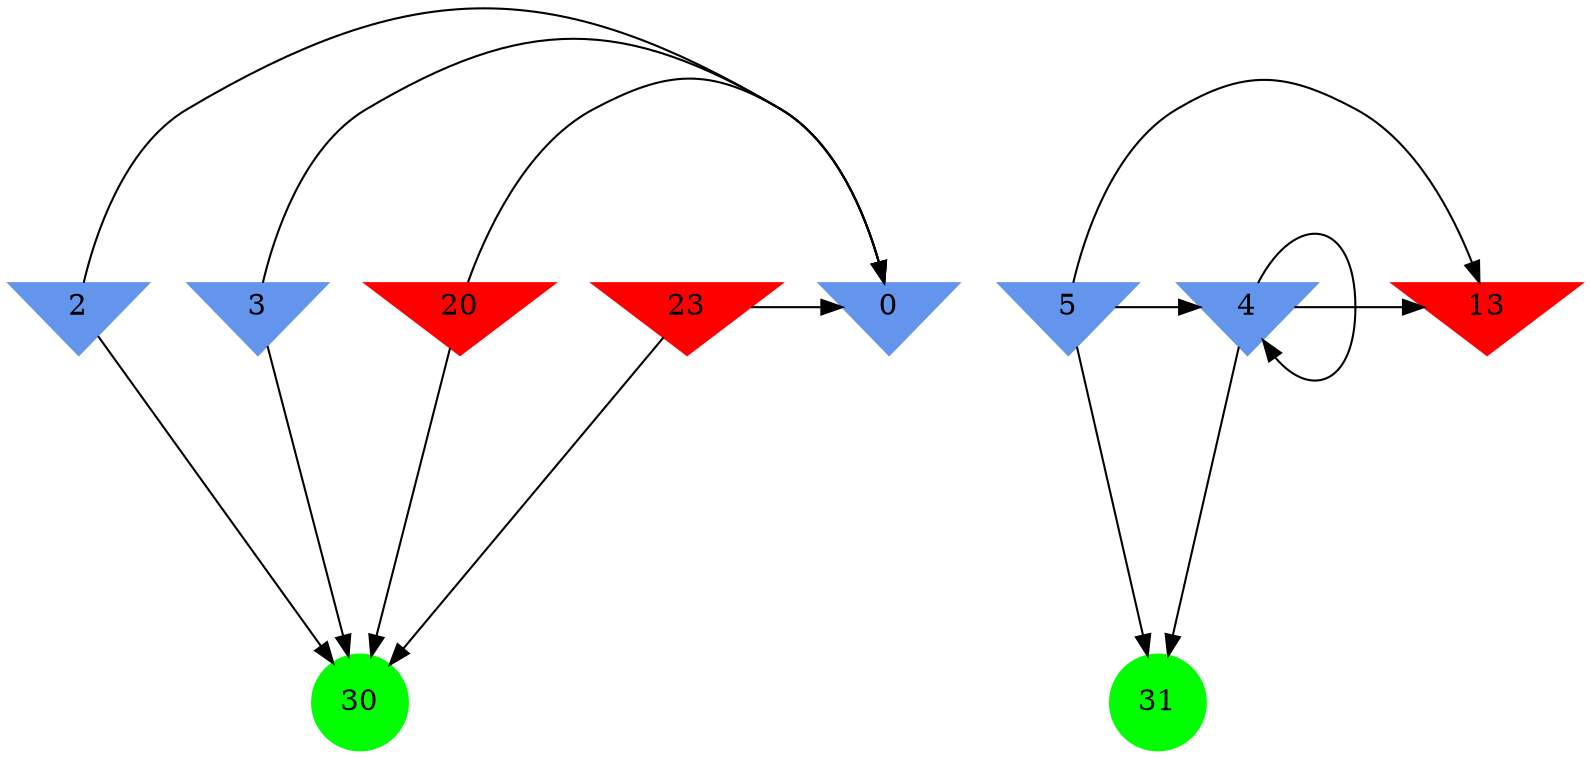 digraph brain {
	ranksep=2.0;
	0 [shape=invtriangle,style=filled,color=cornflowerblue];
	2 [shape=invtriangle,style=filled,color=cornflowerblue];
	3 [shape=invtriangle,style=filled,color=cornflowerblue];
	4 [shape=invtriangle,style=filled,color=cornflowerblue];
	5 [shape=invtriangle,style=filled,color=cornflowerblue];
	13 [shape=invtriangle,style=filled,color=red];
	20 [shape=invtriangle,style=filled,color=red];
	23 [shape=invtriangle,style=filled,color=red];
	30 [shape=circle,style=filled,color=green];
	31 [shape=circle,style=filled,color=green];
	23	->	30;
	23	->	0;
	2	->	30;
	2	->	0;
	20	->	30;
	20	->	0;
	3	->	30;
	3	->	0;
	4	->	4;
	4	->	31;
	4	->	13;
	5	->	4;
	5	->	31;
	5	->	13;
	{ rank=same; 0; 2; 3; 4; 5; 13; 20; 23; }
	{ rank=same; }
	{ rank=same; 30; 31; }
}
